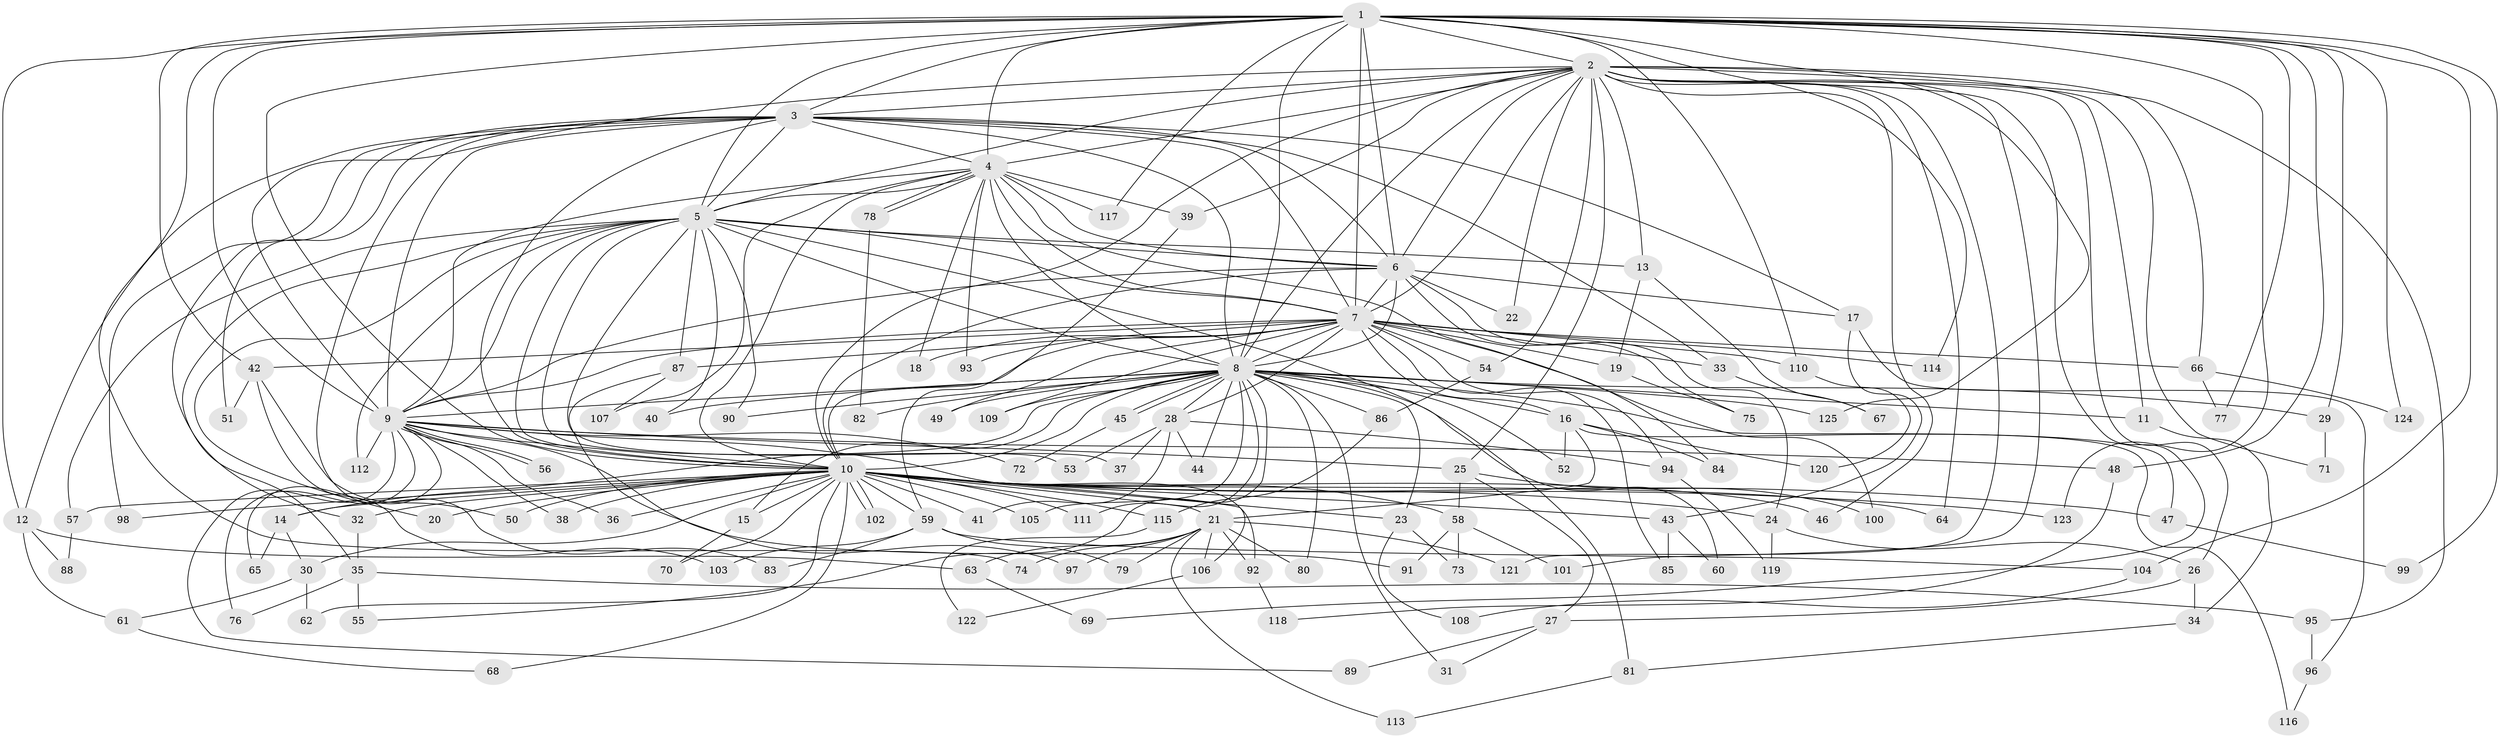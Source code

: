 // coarse degree distribution, {22: 0.010309278350515464, 23: 0.010309278350515464, 15: 0.010309278350515464, 16: 0.010309278350515464, 20: 0.010309278350515464, 24: 0.010309278350515464, 25: 0.010309278350515464, 32: 0.010309278350515464, 38: 0.010309278350515464, 3: 0.1958762886597938, 5: 0.061855670103092786, 4: 0.061855670103092786, 2: 0.5154639175257731, 7: 0.020618556701030927, 11: 0.010309278350515464, 6: 0.030927835051546393, 1: 0.010309278350515464}
// Generated by graph-tools (version 1.1) at 2025/51/02/27/25 19:51:52]
// undirected, 125 vertices, 275 edges
graph export_dot {
graph [start="1"]
  node [color=gray90,style=filled];
  1;
  2;
  3;
  4;
  5;
  6;
  7;
  8;
  9;
  10;
  11;
  12;
  13;
  14;
  15;
  16;
  17;
  18;
  19;
  20;
  21;
  22;
  23;
  24;
  25;
  26;
  27;
  28;
  29;
  30;
  31;
  32;
  33;
  34;
  35;
  36;
  37;
  38;
  39;
  40;
  41;
  42;
  43;
  44;
  45;
  46;
  47;
  48;
  49;
  50;
  51;
  52;
  53;
  54;
  55;
  56;
  57;
  58;
  59;
  60;
  61;
  62;
  63;
  64;
  65;
  66;
  67;
  68;
  69;
  70;
  71;
  72;
  73;
  74;
  75;
  76;
  77;
  78;
  79;
  80;
  81;
  82;
  83;
  84;
  85;
  86;
  87;
  88;
  89;
  90;
  91;
  92;
  93;
  94;
  95;
  96;
  97;
  98;
  99;
  100;
  101;
  102;
  103;
  104;
  105;
  106;
  107;
  108;
  109;
  110;
  111;
  112;
  113;
  114;
  115;
  116;
  117;
  118;
  119;
  120;
  121;
  122;
  123;
  124;
  125;
  1 -- 2;
  1 -- 3;
  1 -- 4;
  1 -- 5;
  1 -- 6;
  1 -- 7;
  1 -- 8;
  1 -- 9;
  1 -- 10;
  1 -- 12;
  1 -- 29;
  1 -- 42;
  1 -- 48;
  1 -- 74;
  1 -- 77;
  1 -- 99;
  1 -- 104;
  1 -- 110;
  1 -- 114;
  1 -- 117;
  1 -- 123;
  1 -- 124;
  1 -- 125;
  2 -- 3;
  2 -- 4;
  2 -- 5;
  2 -- 6;
  2 -- 7;
  2 -- 8;
  2 -- 9;
  2 -- 10;
  2 -- 11;
  2 -- 13;
  2 -- 22;
  2 -- 25;
  2 -- 26;
  2 -- 39;
  2 -- 46;
  2 -- 54;
  2 -- 64;
  2 -- 66;
  2 -- 69;
  2 -- 71;
  2 -- 95;
  2 -- 101;
  2 -- 121;
  3 -- 4;
  3 -- 5;
  3 -- 6;
  3 -- 7;
  3 -- 8;
  3 -- 9;
  3 -- 10;
  3 -- 12;
  3 -- 17;
  3 -- 32;
  3 -- 33;
  3 -- 51;
  3 -- 83;
  3 -- 98;
  4 -- 5;
  4 -- 6;
  4 -- 7;
  4 -- 8;
  4 -- 9;
  4 -- 10;
  4 -- 18;
  4 -- 39;
  4 -- 78;
  4 -- 78;
  4 -- 84;
  4 -- 93;
  4 -- 107;
  4 -- 117;
  5 -- 6;
  5 -- 7;
  5 -- 8;
  5 -- 9;
  5 -- 10;
  5 -- 13;
  5 -- 20;
  5 -- 35;
  5 -- 37;
  5 -- 40;
  5 -- 53;
  5 -- 57;
  5 -- 81;
  5 -- 87;
  5 -- 90;
  5 -- 112;
  6 -- 7;
  6 -- 8;
  6 -- 9;
  6 -- 10;
  6 -- 17;
  6 -- 22;
  6 -- 24;
  6 -- 75;
  7 -- 8;
  7 -- 9;
  7 -- 10;
  7 -- 16;
  7 -- 18;
  7 -- 19;
  7 -- 28;
  7 -- 33;
  7 -- 42;
  7 -- 49;
  7 -- 54;
  7 -- 66;
  7 -- 85;
  7 -- 87;
  7 -- 93;
  7 -- 94;
  7 -- 100;
  7 -- 109;
  7 -- 110;
  7 -- 114;
  8 -- 9;
  8 -- 10;
  8 -- 11;
  8 -- 14;
  8 -- 15;
  8 -- 16;
  8 -- 23;
  8 -- 28;
  8 -- 29;
  8 -- 31;
  8 -- 40;
  8 -- 44;
  8 -- 45;
  8 -- 45;
  8 -- 47;
  8 -- 49;
  8 -- 52;
  8 -- 55;
  8 -- 60;
  8 -- 80;
  8 -- 82;
  8 -- 86;
  8 -- 90;
  8 -- 105;
  8 -- 109;
  8 -- 111;
  8 -- 125;
  9 -- 10;
  9 -- 25;
  9 -- 36;
  9 -- 38;
  9 -- 48;
  9 -- 56;
  9 -- 56;
  9 -- 65;
  9 -- 72;
  9 -- 76;
  9 -- 89;
  9 -- 91;
  9 -- 106;
  9 -- 112;
  10 -- 14;
  10 -- 15;
  10 -- 20;
  10 -- 21;
  10 -- 23;
  10 -- 24;
  10 -- 30;
  10 -- 32;
  10 -- 36;
  10 -- 38;
  10 -- 41;
  10 -- 43;
  10 -- 46;
  10 -- 47;
  10 -- 50;
  10 -- 57;
  10 -- 58;
  10 -- 59;
  10 -- 62;
  10 -- 64;
  10 -- 68;
  10 -- 70;
  10 -- 92;
  10 -- 98;
  10 -- 102;
  10 -- 102;
  10 -- 105;
  10 -- 111;
  10 -- 115;
  10 -- 123;
  11 -- 34;
  12 -- 61;
  12 -- 63;
  12 -- 88;
  13 -- 19;
  13 -- 67;
  14 -- 30;
  14 -- 65;
  15 -- 70;
  16 -- 21;
  16 -- 52;
  16 -- 84;
  16 -- 116;
  16 -- 120;
  17 -- 43;
  17 -- 96;
  19 -- 75;
  21 -- 63;
  21 -- 74;
  21 -- 79;
  21 -- 80;
  21 -- 92;
  21 -- 97;
  21 -- 106;
  21 -- 113;
  21 -- 121;
  23 -- 73;
  23 -- 108;
  24 -- 26;
  24 -- 119;
  25 -- 27;
  25 -- 58;
  25 -- 100;
  26 -- 27;
  26 -- 34;
  27 -- 31;
  27 -- 89;
  28 -- 37;
  28 -- 41;
  28 -- 44;
  28 -- 53;
  28 -- 94;
  29 -- 71;
  30 -- 61;
  30 -- 62;
  32 -- 35;
  33 -- 67;
  34 -- 81;
  35 -- 55;
  35 -- 76;
  35 -- 95;
  39 -- 59;
  42 -- 50;
  42 -- 51;
  42 -- 103;
  43 -- 60;
  43 -- 85;
  45 -- 72;
  47 -- 99;
  48 -- 118;
  54 -- 86;
  57 -- 88;
  58 -- 73;
  58 -- 91;
  58 -- 101;
  59 -- 79;
  59 -- 83;
  59 -- 103;
  59 -- 104;
  61 -- 68;
  63 -- 69;
  66 -- 77;
  66 -- 124;
  78 -- 82;
  81 -- 113;
  86 -- 115;
  87 -- 97;
  87 -- 107;
  92 -- 118;
  94 -- 119;
  95 -- 96;
  96 -- 116;
  104 -- 108;
  106 -- 122;
  110 -- 120;
  115 -- 122;
}
